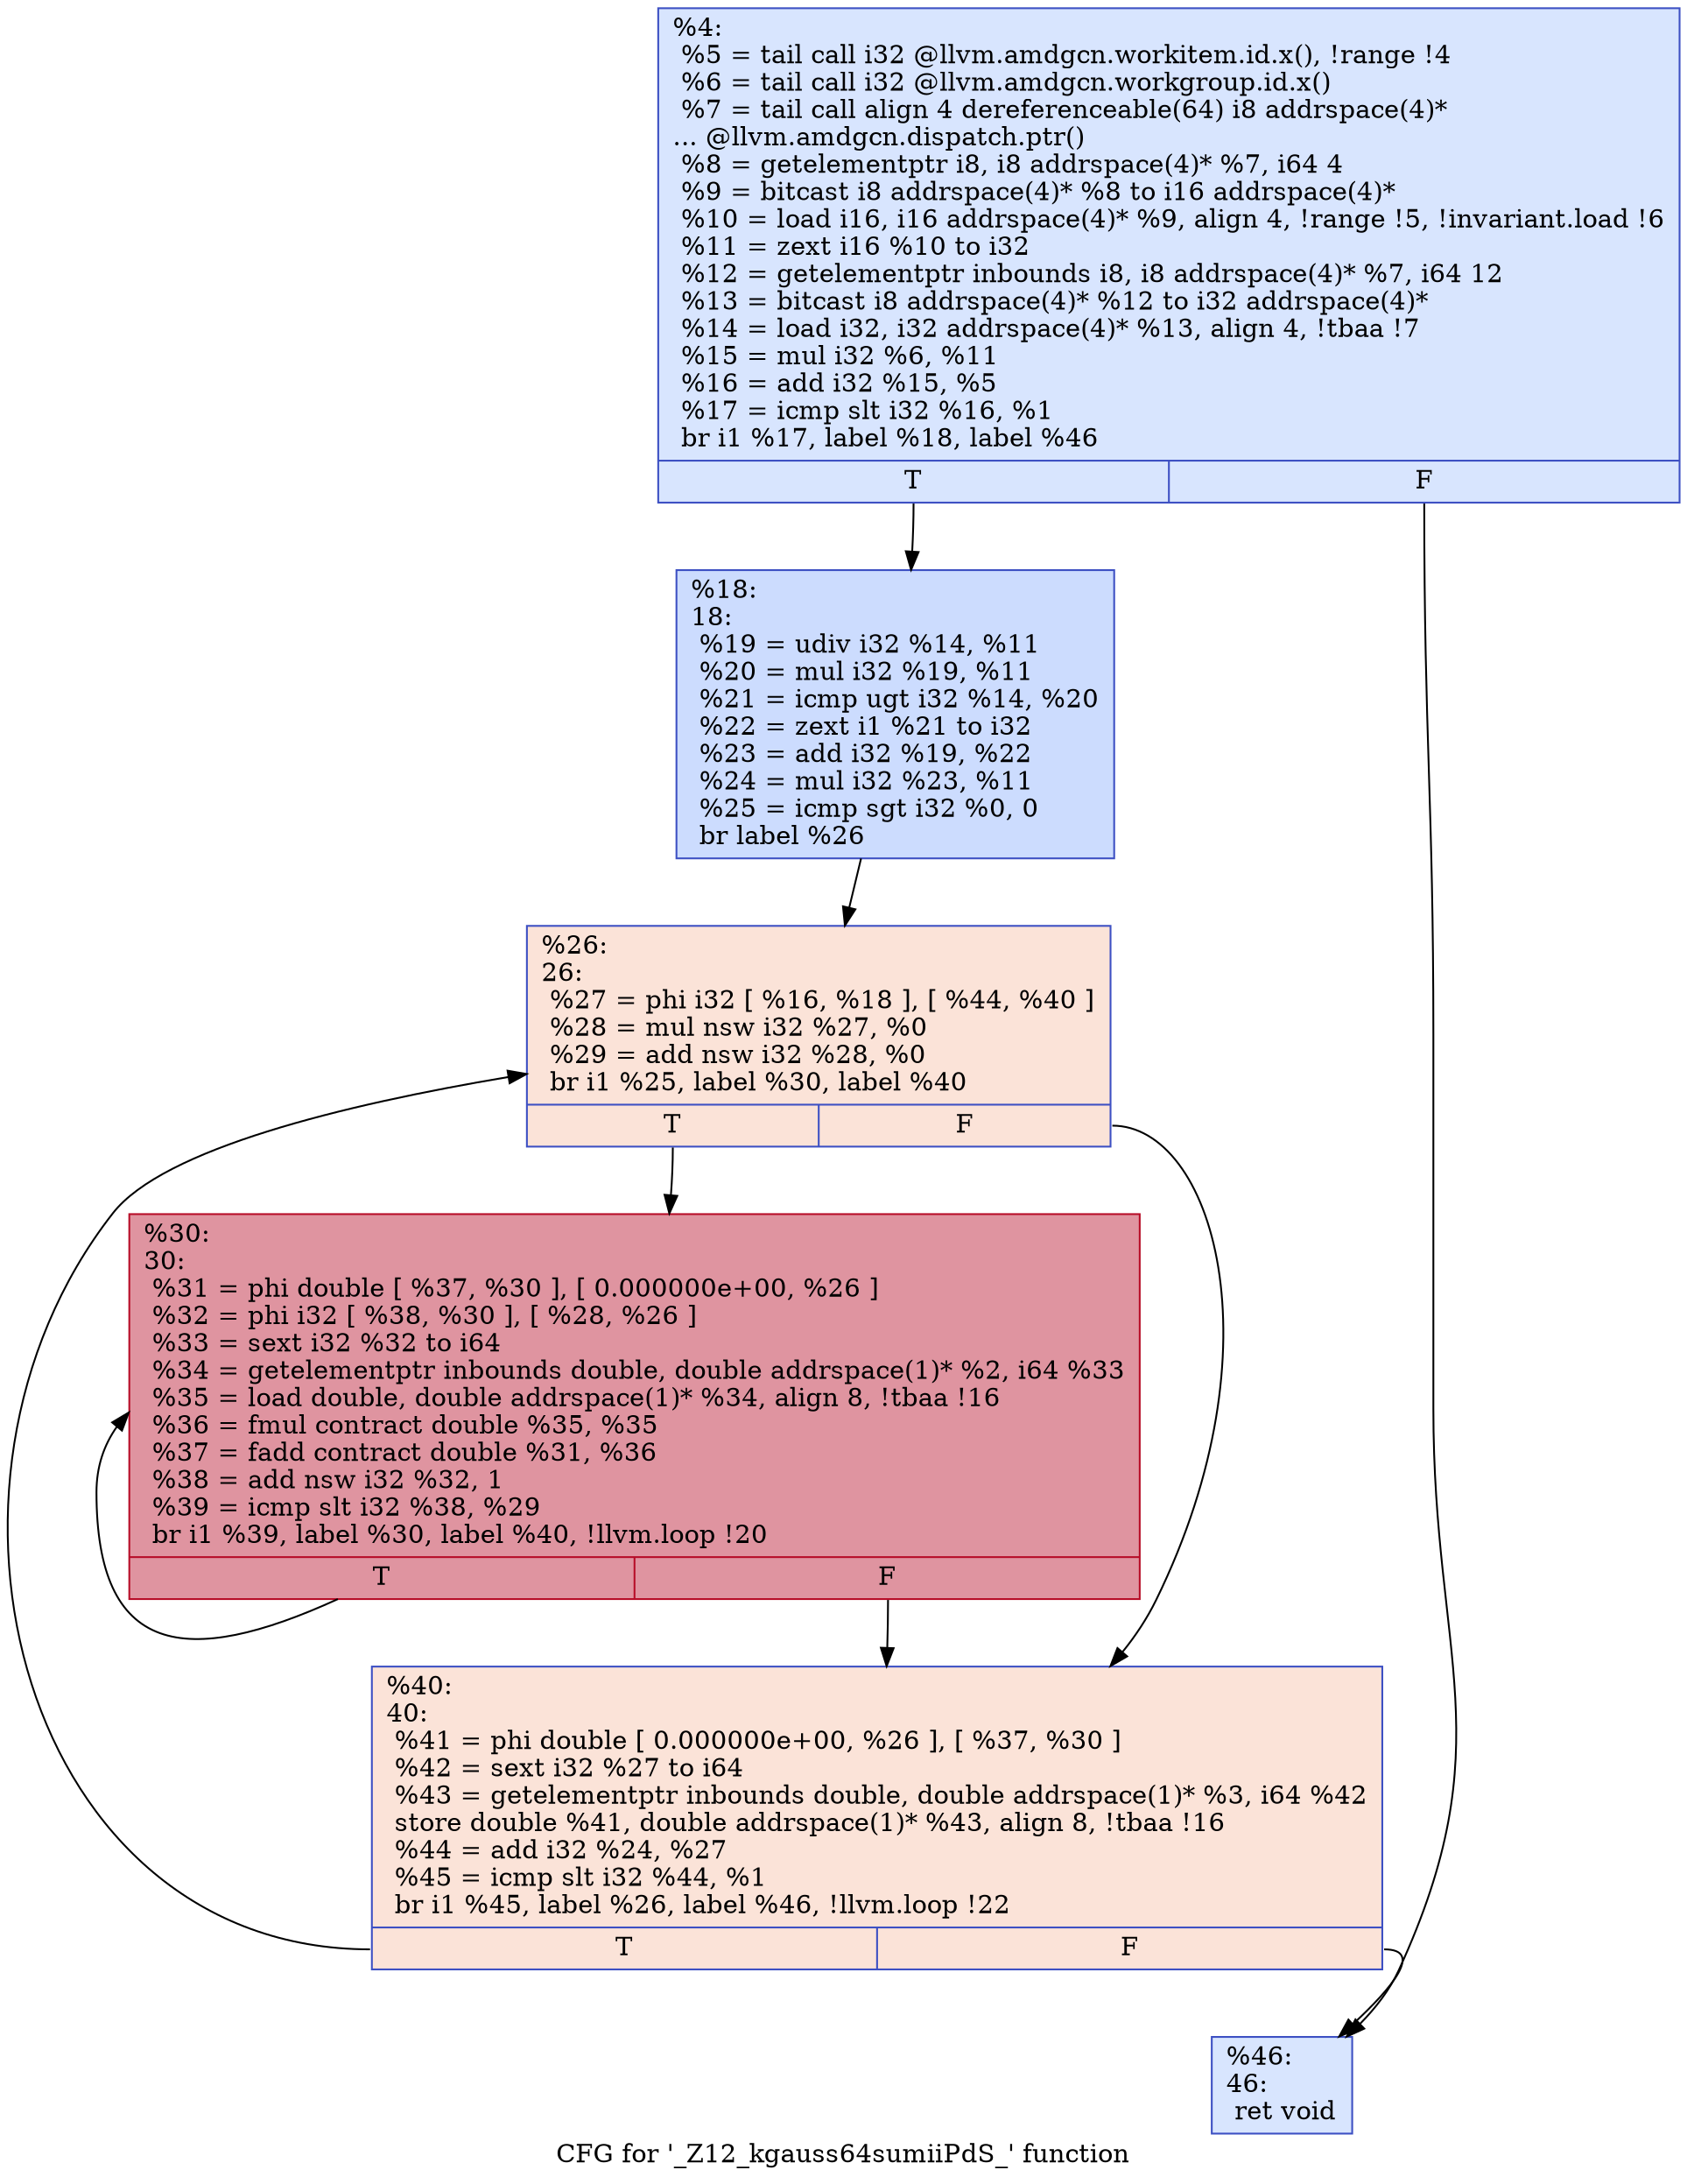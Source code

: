 digraph "CFG for '_Z12_kgauss64sumiiPdS_' function" {
	label="CFG for '_Z12_kgauss64sumiiPdS_' function";

	Node0x61c06e0 [shape=record,color="#3d50c3ff", style=filled, fillcolor="#a7c5fe70",label="{%4:\l  %5 = tail call i32 @llvm.amdgcn.workitem.id.x(), !range !4\l  %6 = tail call i32 @llvm.amdgcn.workgroup.id.x()\l  %7 = tail call align 4 dereferenceable(64) i8 addrspace(4)*\l... @llvm.amdgcn.dispatch.ptr()\l  %8 = getelementptr i8, i8 addrspace(4)* %7, i64 4\l  %9 = bitcast i8 addrspace(4)* %8 to i16 addrspace(4)*\l  %10 = load i16, i16 addrspace(4)* %9, align 4, !range !5, !invariant.load !6\l  %11 = zext i16 %10 to i32\l  %12 = getelementptr inbounds i8, i8 addrspace(4)* %7, i64 12\l  %13 = bitcast i8 addrspace(4)* %12 to i32 addrspace(4)*\l  %14 = load i32, i32 addrspace(4)* %13, align 4, !tbaa !7\l  %15 = mul i32 %6, %11\l  %16 = add i32 %15, %5\l  %17 = icmp slt i32 %16, %1\l  br i1 %17, label %18, label %46\l|{<s0>T|<s1>F}}"];
	Node0x61c06e0:s0 -> Node0x61c0730;
	Node0x61c06e0:s1 -> Node0x61c29e0;
	Node0x61c0730 [shape=record,color="#3d50c3ff", style=filled, fillcolor="#8caffe70",label="{%18:\l18:                                               \l  %19 = udiv i32 %14, %11\l  %20 = mul i32 %19, %11\l  %21 = icmp ugt i32 %14, %20\l  %22 = zext i1 %21 to i32\l  %23 = add i32 %19, %22\l  %24 = mul i32 %23, %11\l  %25 = icmp sgt i32 %0, 0\l  br label %26\l}"];
	Node0x61c0730 -> Node0x61c2ef0;
	Node0x61c2ef0 [shape=record,color="#3d50c3ff", style=filled, fillcolor="#f6bfa670",label="{%26:\l26:                                               \l  %27 = phi i32 [ %16, %18 ], [ %44, %40 ]\l  %28 = mul nsw i32 %27, %0\l  %29 = add nsw i32 %28, %0\l  br i1 %25, label %30, label %40\l|{<s0>T|<s1>F}}"];
	Node0x61c2ef0:s0 -> Node0x61c3240;
	Node0x61c2ef0:s1 -> Node0x61c2fe0;
	Node0x61c3240 [shape=record,color="#b70d28ff", style=filled, fillcolor="#b70d2870",label="{%30:\l30:                                               \l  %31 = phi double [ %37, %30 ], [ 0.000000e+00, %26 ]\l  %32 = phi i32 [ %38, %30 ], [ %28, %26 ]\l  %33 = sext i32 %32 to i64\l  %34 = getelementptr inbounds double, double addrspace(1)* %2, i64 %33\l  %35 = load double, double addrspace(1)* %34, align 8, !tbaa !16\l  %36 = fmul contract double %35, %35\l  %37 = fadd contract double %31, %36\l  %38 = add nsw i32 %32, 1\l  %39 = icmp slt i32 %38, %29\l  br i1 %39, label %30, label %40, !llvm.loop !20\l|{<s0>T|<s1>F}}"];
	Node0x61c3240:s0 -> Node0x61c3240;
	Node0x61c3240:s1 -> Node0x61c2fe0;
	Node0x61c2fe0 [shape=record,color="#3d50c3ff", style=filled, fillcolor="#f6bfa670",label="{%40:\l40:                                               \l  %41 = phi double [ 0.000000e+00, %26 ], [ %37, %30 ]\l  %42 = sext i32 %27 to i64\l  %43 = getelementptr inbounds double, double addrspace(1)* %3, i64 %42\l  store double %41, double addrspace(1)* %43, align 8, !tbaa !16\l  %44 = add i32 %24, %27\l  %45 = icmp slt i32 %44, %1\l  br i1 %45, label %26, label %46, !llvm.loop !22\l|{<s0>T|<s1>F}}"];
	Node0x61c2fe0:s0 -> Node0x61c2ef0;
	Node0x61c2fe0:s1 -> Node0x61c29e0;
	Node0x61c29e0 [shape=record,color="#3d50c3ff", style=filled, fillcolor="#a7c5fe70",label="{%46:\l46:                                               \l  ret void\l}"];
}
